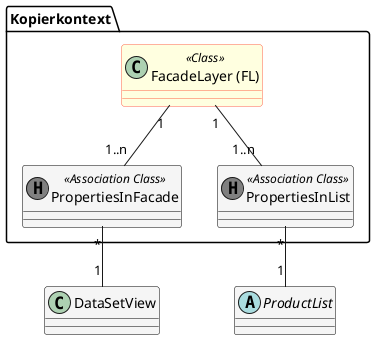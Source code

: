 @startuml
skinparam class {
  BorderColor Black
  BackgroundColor WhiteSmoke
  BackgroundColor<<Class>> LightYellow
  BorderColor<<Class>> Tomato
}

abstract class "ProductList" as pl
class "DataSetView" as dsv

package Kopierkontext {

    class "FacadeLayer (FL)" as fl <<Class>>

    class "PropertiesInFacade" as pif << (H, grey) Association Class >>
    class "PropertiesInList" as pil << (H, grey) Association Class >>

    fl "1" -- "1..n" pif
    fl "1" -- "1..n" pil
}

pil "*" -- "1" pl
pif "*" -- "1" dsv
@enduml